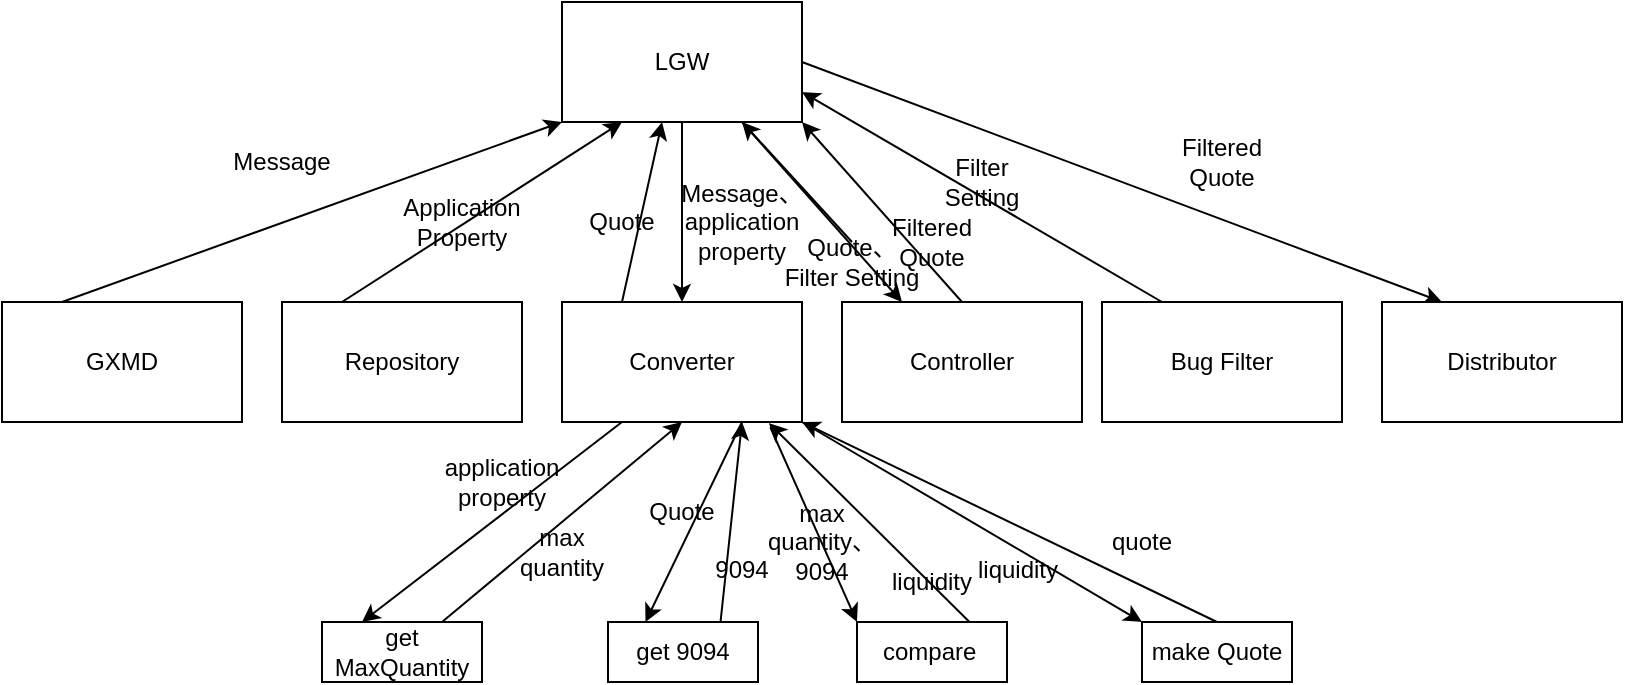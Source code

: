 <mxfile version="14.1.1" type="github">
  <diagram name="Page-1" id="42789a77-a242-8287-6e28-9cd8cfd52e62">
    <mxGraphModel dx="981" dy="1426" grid="1" gridSize="10" guides="1" tooltips="1" connect="1" arrows="1" fold="1" page="1" pageScale="1" pageWidth="1100" pageHeight="850" background="#ffffff" math="0" shadow="0">
      <root>
        <mxCell id="0" />
        <mxCell id="1" parent="0" />
        <mxCell id="0kl94awspdlHa5RX2pDj-19" style="edgeStyle=none;rounded=0;orthogonalLoop=1;jettySize=auto;html=1;exitX=0.5;exitY=1;exitDx=0;exitDy=0;entryX=0.5;entryY=0;entryDx=0;entryDy=0;" edge="1" parent="1" source="0kl94awspdlHa5RX2pDj-1" target="0kl94awspdlHa5RX2pDj-5">
          <mxGeometry relative="1" as="geometry" />
        </mxCell>
        <mxCell id="0kl94awspdlHa5RX2pDj-22" style="edgeStyle=none;rounded=0;orthogonalLoop=1;jettySize=auto;html=1;exitX=0.75;exitY=1;exitDx=0;exitDy=0;entryX=0.25;entryY=0;entryDx=0;entryDy=0;" edge="1" parent="1" source="0kl94awspdlHa5RX2pDj-1" target="0kl94awspdlHa5RX2pDj-6">
          <mxGeometry relative="1" as="geometry" />
        </mxCell>
        <mxCell id="0kl94awspdlHa5RX2pDj-32" style="edgeStyle=none;rounded=0;orthogonalLoop=1;jettySize=auto;html=1;exitX=1;exitY=0.5;exitDx=0;exitDy=0;entryX=0.25;entryY=0;entryDx=0;entryDy=0;" edge="1" parent="1" source="0kl94awspdlHa5RX2pDj-1" target="0kl94awspdlHa5RX2pDj-4">
          <mxGeometry relative="1" as="geometry" />
        </mxCell>
        <mxCell id="0kl94awspdlHa5RX2pDj-1" value="LGW" style="rounded=0;whiteSpace=wrap;html=1;" vertex="1" parent="1">
          <mxGeometry x="490" y="-20" width="120" height="60" as="geometry" />
        </mxCell>
        <mxCell id="0kl94awspdlHa5RX2pDj-2" value="GXMD" style="rounded=0;whiteSpace=wrap;html=1;" vertex="1" parent="1">
          <mxGeometry x="210" y="130" width="120" height="60" as="geometry" />
        </mxCell>
        <mxCell id="0kl94awspdlHa5RX2pDj-14" style="rounded=0;orthogonalLoop=1;jettySize=auto;html=1;exitX=0.25;exitY=0;exitDx=0;exitDy=0;entryX=0.25;entryY=1;entryDx=0;entryDy=0;" edge="1" parent="1" source="0kl94awspdlHa5RX2pDj-3" target="0kl94awspdlHa5RX2pDj-1">
          <mxGeometry relative="1" as="geometry" />
        </mxCell>
        <mxCell id="0kl94awspdlHa5RX2pDj-3" value="Repository" style="rounded=0;whiteSpace=wrap;html=1;" vertex="1" parent="1">
          <mxGeometry x="350" y="130" width="120" height="60" as="geometry" />
        </mxCell>
        <mxCell id="0kl94awspdlHa5RX2pDj-4" value="Distributor" style="rounded=0;whiteSpace=wrap;html=1;" vertex="1" parent="1">
          <mxGeometry x="900" y="130" width="120" height="60" as="geometry" />
        </mxCell>
        <mxCell id="0kl94awspdlHa5RX2pDj-18" style="edgeStyle=none;rounded=0;orthogonalLoop=1;jettySize=auto;html=1;exitX=0.25;exitY=0;exitDx=0;exitDy=0;entryX=0.417;entryY=1;entryDx=0;entryDy=0;entryPerimeter=0;" edge="1" parent="1" source="0kl94awspdlHa5RX2pDj-5" target="0kl94awspdlHa5RX2pDj-1">
          <mxGeometry relative="1" as="geometry" />
        </mxCell>
        <mxCell id="0kl94awspdlHa5RX2pDj-38" style="edgeStyle=none;rounded=0;orthogonalLoop=1;jettySize=auto;html=1;exitX=0.25;exitY=1;exitDx=0;exitDy=0;entryX=0.25;entryY=0;entryDx=0;entryDy=0;" edge="1" parent="1" source="0kl94awspdlHa5RX2pDj-5" target="0kl94awspdlHa5RX2pDj-34">
          <mxGeometry relative="1" as="geometry" />
        </mxCell>
        <mxCell id="0kl94awspdlHa5RX2pDj-44" style="edgeStyle=none;rounded=0;orthogonalLoop=1;jettySize=auto;html=1;exitX=0.75;exitY=1;exitDx=0;exitDy=0;entryX=0.25;entryY=0;entryDx=0;entryDy=0;" edge="1" parent="1" source="0kl94awspdlHa5RX2pDj-5" target="0kl94awspdlHa5RX2pDj-35">
          <mxGeometry relative="1" as="geometry" />
        </mxCell>
        <mxCell id="0kl94awspdlHa5RX2pDj-49" style="edgeStyle=none;rounded=0;orthogonalLoop=1;jettySize=auto;html=1;exitX=0.868;exitY=1.044;exitDx=0;exitDy=0;entryX=0;entryY=0;entryDx=0;entryDy=0;exitPerimeter=0;" edge="1" parent="1" source="0kl94awspdlHa5RX2pDj-5" target="0kl94awspdlHa5RX2pDj-36">
          <mxGeometry relative="1" as="geometry" />
        </mxCell>
        <mxCell id="0kl94awspdlHa5RX2pDj-54" style="edgeStyle=none;rounded=0;orthogonalLoop=1;jettySize=auto;html=1;exitX=1;exitY=1;exitDx=0;exitDy=0;entryX=0;entryY=0;entryDx=0;entryDy=0;" edge="1" parent="1" source="0kl94awspdlHa5RX2pDj-5" target="0kl94awspdlHa5RX2pDj-37">
          <mxGeometry relative="1" as="geometry" />
        </mxCell>
        <mxCell id="0kl94awspdlHa5RX2pDj-5" value="Converter" style="rounded=0;whiteSpace=wrap;html=1;" vertex="1" parent="1">
          <mxGeometry x="490" y="130" width="120" height="60" as="geometry" />
        </mxCell>
        <mxCell id="0kl94awspdlHa5RX2pDj-23" style="edgeStyle=none;rounded=0;orthogonalLoop=1;jettySize=auto;html=1;exitX=0.5;exitY=0;exitDx=0;exitDy=0;entryX=0.75;entryY=1;entryDx=0;entryDy=0;" edge="1" parent="1" source="0kl94awspdlHa5RX2pDj-24" target="0kl94awspdlHa5RX2pDj-1">
          <mxGeometry relative="1" as="geometry" />
        </mxCell>
        <mxCell id="0kl94awspdlHa5RX2pDj-6" value="Controller" style="rounded=0;whiteSpace=wrap;html=1;" vertex="1" parent="1">
          <mxGeometry x="630" y="130" width="120" height="60" as="geometry" />
        </mxCell>
        <mxCell id="0kl94awspdlHa5RX2pDj-25" style="edgeStyle=none;rounded=0;orthogonalLoop=1;jettySize=auto;html=1;exitX=0.25;exitY=0;exitDx=0;exitDy=0;entryX=1;entryY=0.75;entryDx=0;entryDy=0;" edge="1" parent="1" source="0kl94awspdlHa5RX2pDj-7" target="0kl94awspdlHa5RX2pDj-1">
          <mxGeometry relative="1" as="geometry" />
        </mxCell>
        <mxCell id="0kl94awspdlHa5RX2pDj-7" value="Bug Filter" style="rounded=0;whiteSpace=wrap;html=1;" vertex="1" parent="1">
          <mxGeometry x="760" y="130" width="120" height="60" as="geometry" />
        </mxCell>
        <mxCell id="0kl94awspdlHa5RX2pDj-8" value="" style="endArrow=classic;html=1;exitX=0.25;exitY=0;exitDx=0;exitDy=0;entryX=0;entryY=1;entryDx=0;entryDy=0;" edge="1" parent="1" source="0kl94awspdlHa5RX2pDj-2" target="0kl94awspdlHa5RX2pDj-1">
          <mxGeometry width="50" height="50" relative="1" as="geometry">
            <mxPoint x="520" y="450" as="sourcePoint" />
            <mxPoint x="500" y="100" as="targetPoint" />
          </mxGeometry>
        </mxCell>
        <mxCell id="0kl94awspdlHa5RX2pDj-11" value="Message" style="text;html=1;strokeColor=none;fillColor=none;align=center;verticalAlign=middle;whiteSpace=wrap;rounded=0;" vertex="1" parent="1">
          <mxGeometry x="330" y="50" width="40" height="20" as="geometry" />
        </mxCell>
        <mxCell id="0kl94awspdlHa5RX2pDj-17" value="Application&lt;br&gt;Property" style="text;html=1;strokeColor=none;fillColor=none;align=center;verticalAlign=middle;whiteSpace=wrap;rounded=0;" vertex="1" parent="1">
          <mxGeometry x="420" y="80" width="40" height="20" as="geometry" />
        </mxCell>
        <mxCell id="0kl94awspdlHa5RX2pDj-20" value="Message、&lt;br&gt;application property" style="text;html=1;strokeColor=none;fillColor=none;align=center;verticalAlign=middle;whiteSpace=wrap;rounded=0;" vertex="1" parent="1">
          <mxGeometry x="560" y="80" width="40" height="20" as="geometry" />
        </mxCell>
        <mxCell id="0kl94awspdlHa5RX2pDj-21" value="Quote" style="text;html=1;strokeColor=none;fillColor=none;align=center;verticalAlign=middle;whiteSpace=wrap;rounded=0;" vertex="1" parent="1">
          <mxGeometry x="500" y="80" width="40" height="20" as="geometry" />
        </mxCell>
        <mxCell id="0kl94awspdlHa5RX2pDj-26" value="Filter&lt;br&gt;Setting" style="text;html=1;strokeColor=none;fillColor=none;align=center;verticalAlign=middle;whiteSpace=wrap;rounded=0;" vertex="1" parent="1">
          <mxGeometry x="680" y="60" width="40" height="20" as="geometry" />
        </mxCell>
        <mxCell id="0kl94awspdlHa5RX2pDj-24" value="Quote、&lt;br&gt;Filter Setting" style="text;html=1;strokeColor=none;fillColor=none;align=center;verticalAlign=middle;whiteSpace=wrap;rounded=0;" vertex="1" parent="1">
          <mxGeometry x="600" y="100" width="70" height="20" as="geometry" />
        </mxCell>
        <mxCell id="0kl94awspdlHa5RX2pDj-29" style="edgeStyle=none;rounded=0;orthogonalLoop=1;jettySize=auto;html=1;exitX=0.5;exitY=0;exitDx=0;exitDy=0;entryX=1;entryY=1;entryDx=0;entryDy=0;" edge="1" parent="1" source="0kl94awspdlHa5RX2pDj-6" target="0kl94awspdlHa5RX2pDj-1">
          <mxGeometry relative="1" as="geometry">
            <mxPoint x="690" y="130" as="sourcePoint" />
            <mxPoint x="580" y="40" as="targetPoint" />
          </mxGeometry>
        </mxCell>
        <mxCell id="0kl94awspdlHa5RX2pDj-31" value="Filtered Quote" style="text;html=1;strokeColor=none;fillColor=none;align=center;verticalAlign=middle;whiteSpace=wrap;rounded=0;" vertex="1" parent="1">
          <mxGeometry x="640" y="90" width="70" height="20" as="geometry" />
        </mxCell>
        <mxCell id="0kl94awspdlHa5RX2pDj-33" value="Filtered Quote" style="text;html=1;strokeColor=none;fillColor=none;align=center;verticalAlign=middle;whiteSpace=wrap;rounded=0;" vertex="1" parent="1">
          <mxGeometry x="785" y="50" width="70" height="20" as="geometry" />
        </mxCell>
        <mxCell id="0kl94awspdlHa5RX2pDj-39" style="edgeStyle=none;rounded=0;orthogonalLoop=1;jettySize=auto;html=1;exitX=0.75;exitY=0;exitDx=0;exitDy=0;entryX=0.5;entryY=1;entryDx=0;entryDy=0;" edge="1" parent="1" source="0kl94awspdlHa5RX2pDj-34" target="0kl94awspdlHa5RX2pDj-5">
          <mxGeometry relative="1" as="geometry" />
        </mxCell>
        <mxCell id="0kl94awspdlHa5RX2pDj-34" value="get MaxQuantity" style="rounded=0;whiteSpace=wrap;html=1;" vertex="1" parent="1">
          <mxGeometry x="370" y="290" width="80" height="30" as="geometry" />
        </mxCell>
        <mxCell id="0kl94awspdlHa5RX2pDj-35" value="get 9094" style="rounded=0;whiteSpace=wrap;html=1;" vertex="1" parent="1">
          <mxGeometry x="513" y="290" width="75" height="30" as="geometry" />
        </mxCell>
        <mxCell id="0kl94awspdlHa5RX2pDj-50" style="edgeStyle=none;rounded=0;orthogonalLoop=1;jettySize=auto;html=1;exitX=0.75;exitY=0;exitDx=0;exitDy=0;entryX=0.862;entryY=1.009;entryDx=0;entryDy=0;entryPerimeter=0;" edge="1" parent="1" source="0kl94awspdlHa5RX2pDj-36" target="0kl94awspdlHa5RX2pDj-5">
          <mxGeometry relative="1" as="geometry">
            <mxPoint x="610" y="190" as="targetPoint" />
          </mxGeometry>
        </mxCell>
        <mxCell id="0kl94awspdlHa5RX2pDj-36" value="compare&amp;nbsp;" style="rounded=0;whiteSpace=wrap;html=1;" vertex="1" parent="1">
          <mxGeometry x="637.5" y="290" width="75" height="30" as="geometry" />
        </mxCell>
        <mxCell id="0kl94awspdlHa5RX2pDj-55" style="edgeStyle=none;rounded=0;orthogonalLoop=1;jettySize=auto;html=1;exitX=0.5;exitY=0;exitDx=0;exitDy=0;entryX=1;entryY=1;entryDx=0;entryDy=0;" edge="1" parent="1" source="0kl94awspdlHa5RX2pDj-37" target="0kl94awspdlHa5RX2pDj-5">
          <mxGeometry relative="1" as="geometry" />
        </mxCell>
        <mxCell id="0kl94awspdlHa5RX2pDj-37" value="make Quote" style="rounded=0;whiteSpace=wrap;html=1;" vertex="1" parent="1">
          <mxGeometry x="780" y="290" width="75" height="30" as="geometry" />
        </mxCell>
        <mxCell id="0kl94awspdlHa5RX2pDj-40" value="application property" style="text;html=1;strokeColor=none;fillColor=none;align=center;verticalAlign=middle;whiteSpace=wrap;rounded=0;" vertex="1" parent="1">
          <mxGeometry x="440" y="210" width="40" height="20" as="geometry" />
        </mxCell>
        <mxCell id="0kl94awspdlHa5RX2pDj-43" value="max quantity" style="text;html=1;strokeColor=none;fillColor=none;align=center;verticalAlign=middle;whiteSpace=wrap;rounded=0;" vertex="1" parent="1">
          <mxGeometry x="470" y="245" width="40" height="20" as="geometry" />
        </mxCell>
        <mxCell id="0kl94awspdlHa5RX2pDj-46" value="Quote" style="text;html=1;strokeColor=none;fillColor=none;align=center;verticalAlign=middle;whiteSpace=wrap;rounded=0;" vertex="1" parent="1">
          <mxGeometry x="530" y="225" width="40" height="20" as="geometry" />
        </mxCell>
        <mxCell id="0kl94awspdlHa5RX2pDj-51" style="edgeStyle=none;rounded=0;orthogonalLoop=1;jettySize=auto;html=1;exitX=0.75;exitY=0;exitDx=0;exitDy=0;entryX=0.75;entryY=1;entryDx=0;entryDy=0;" edge="1" parent="1" source="0kl94awspdlHa5RX2pDj-35" target="0kl94awspdlHa5RX2pDj-5">
          <mxGeometry relative="1" as="geometry">
            <mxPoint x="569.25" y="290" as="sourcePoint" />
            <mxPoint x="578.0" y="270" as="targetPoint" />
          </mxGeometry>
        </mxCell>
        <mxCell id="0kl94awspdlHa5RX2pDj-52" value="max quantity、9094" style="text;html=1;strokeColor=none;fillColor=none;align=center;verticalAlign=middle;whiteSpace=wrap;rounded=0;" vertex="1" parent="1">
          <mxGeometry x="600" y="240" width="40" height="20" as="geometry" />
        </mxCell>
        <mxCell id="0kl94awspdlHa5RX2pDj-53" value="liquidity" style="text;html=1;strokeColor=none;fillColor=none;align=center;verticalAlign=middle;whiteSpace=wrap;rounded=0;" vertex="1" parent="1">
          <mxGeometry x="655" y="260" width="40" height="20" as="geometry" />
        </mxCell>
        <mxCell id="0kl94awspdlHa5RX2pDj-57" value="liquidity" style="text;html=1;strokeColor=none;fillColor=none;align=center;verticalAlign=middle;whiteSpace=wrap;rounded=0;" vertex="1" parent="1">
          <mxGeometry x="698" y="254" width="40" height="20" as="geometry" />
        </mxCell>
        <mxCell id="0kl94awspdlHa5RX2pDj-59" value="quote" style="text;html=1;strokeColor=none;fillColor=none;align=center;verticalAlign=middle;whiteSpace=wrap;rounded=0;" vertex="1" parent="1">
          <mxGeometry x="760" y="240" width="40" height="20" as="geometry" />
        </mxCell>
        <mxCell id="0kl94awspdlHa5RX2pDj-61" value="9094" style="text;html=1;strokeColor=none;fillColor=none;align=center;verticalAlign=middle;whiteSpace=wrap;rounded=0;" vertex="1" parent="1">
          <mxGeometry x="560" y="254" width="40" height="20" as="geometry" />
        </mxCell>
      </root>
    </mxGraphModel>
  </diagram>
</mxfile>
